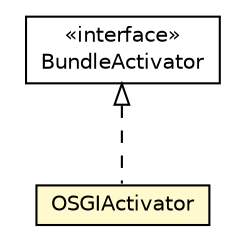 #!/usr/local/bin/dot
#
# Class diagram 
# Generated by UMLGraph version R5_6-24-gf6e263 (http://www.umlgraph.org/)
#

digraph G {
	edge [fontname="Helvetica",fontsize=10,labelfontname="Helvetica",labelfontsize=10];
	node [fontname="Helvetica",fontsize=10,shape=plaintext];
	nodesep=0.25;
	ranksep=0.5;
	// org.universAAL.ri.gateway.osgi.OSGIActivator
	c6122483 [label=<<table title="org.universAAL.ri.gateway.osgi.OSGIActivator" border="0" cellborder="1" cellspacing="0" cellpadding="2" port="p" bgcolor="lemonChiffon" href="./OSGIActivator.html">
		<tr><td><table border="0" cellspacing="0" cellpadding="1">
<tr><td align="center" balign="center"> OSGIActivator </td></tr>
		</table></td></tr>
		</table>>, URL="./OSGIActivator.html", fontname="Helvetica", fontcolor="black", fontsize=10.0];
	//org.universAAL.ri.gateway.osgi.OSGIActivator implements org.osgi.framework.BundleActivator
	c6123295:p -> c6122483:p [dir=back,arrowtail=empty,style=dashed];
	// org.osgi.framework.BundleActivator
	c6123295 [label=<<table title="org.osgi.framework.BundleActivator" border="0" cellborder="1" cellspacing="0" cellpadding="2" port="p" href="http://java.sun.com/j2se/1.4.2/docs/api/org/osgi/framework/BundleActivator.html">
		<tr><td><table border="0" cellspacing="0" cellpadding="1">
<tr><td align="center" balign="center"> &#171;interface&#187; </td></tr>
<tr><td align="center" balign="center"> BundleActivator </td></tr>
		</table></td></tr>
		</table>>, URL="http://java.sun.com/j2se/1.4.2/docs/api/org/osgi/framework/BundleActivator.html", fontname="Helvetica", fontcolor="black", fontsize=10.0];
}

